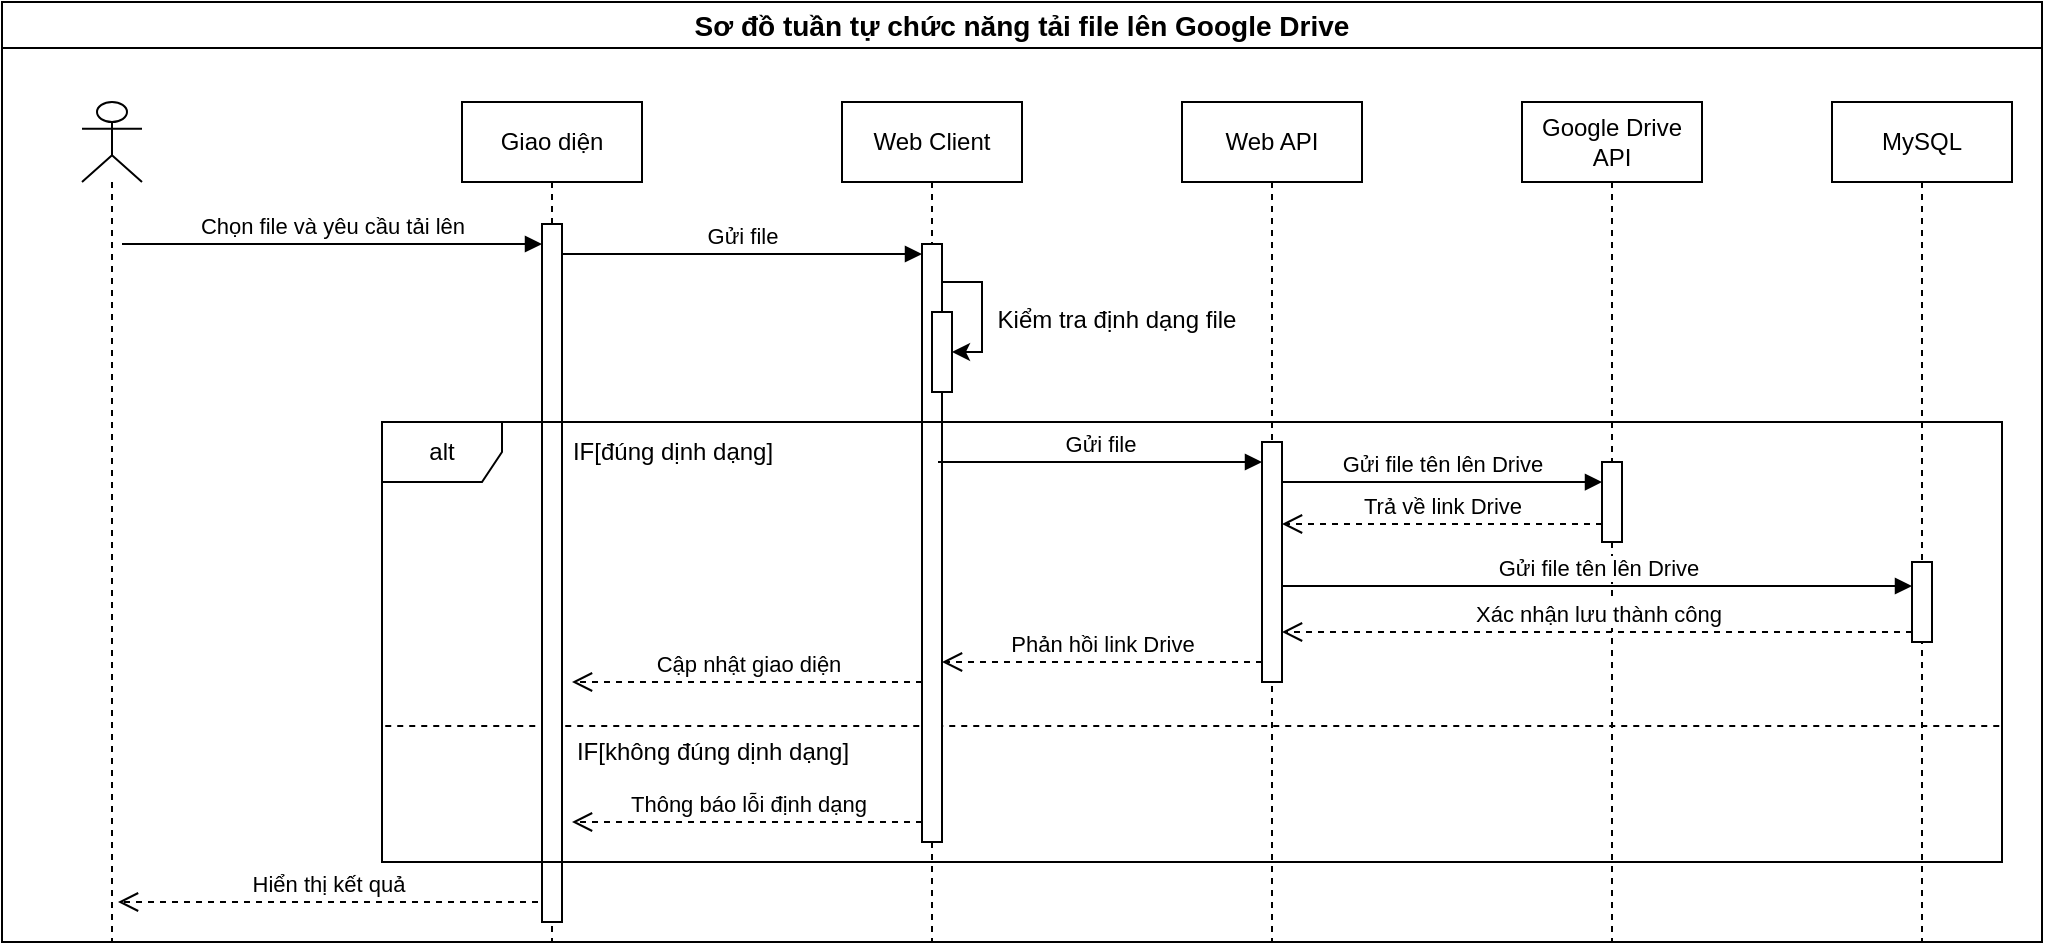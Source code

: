 <mxfile version="27.0.6">
  <diagram name="Page-1" id="rywLdXVY1mlkLjclWd0i">
    <mxGraphModel dx="1477" dy="831" grid="1" gridSize="10" guides="1" tooltips="1" connect="1" arrows="1" fold="1" page="1" pageScale="1" pageWidth="850" pageHeight="1100" math="0" shadow="0">
      <root>
        <mxCell id="0" />
        <mxCell id="1" parent="0" />
        <mxCell id="k7sDGMFfDudTpNTdSPQG-1" value="Sơ đồ tuần tự chức năng tải file lên Google Drive" style="swimlane;whiteSpace=wrap;html=1;startSize=23;fontSize=14;" vertex="1" parent="1">
          <mxGeometry x="255" y="310" width="1020" height="470" as="geometry" />
        </mxCell>
        <mxCell id="k7sDGMFfDudTpNTdSPQG-31" value="" style="endArrow=none;dashed=1;html=1;rounded=0;exitX=0.002;exitY=0.691;exitDx=0;exitDy=0;exitPerimeter=0;" edge="1" parent="k7sDGMFfDudTpNTdSPQG-1" source="k7sDGMFfDudTpNTdSPQG-28">
          <mxGeometry width="50" height="50" relative="1" as="geometry">
            <mxPoint x="280" y="362" as="sourcePoint" />
            <mxPoint x="1000" y="362" as="targetPoint" />
          </mxGeometry>
        </mxCell>
        <mxCell id="k7sDGMFfDudTpNTdSPQG-2" value="" style="shape=umlLifeline;perimeter=lifelinePerimeter;whiteSpace=wrap;html=1;container=1;dropTarget=0;collapsible=0;recursiveResize=0;outlineConnect=0;portConstraint=eastwest;newEdgeStyle={&quot;curved&quot;:0,&quot;rounded&quot;:0};participant=umlActor;" vertex="1" parent="k7sDGMFfDudTpNTdSPQG-1">
          <mxGeometry x="40" y="50" width="30" height="420" as="geometry" />
        </mxCell>
        <mxCell id="k7sDGMFfDudTpNTdSPQG-3" value="Giao diện" style="shape=umlLifeline;perimeter=lifelinePerimeter;whiteSpace=wrap;html=1;container=1;dropTarget=0;collapsible=0;recursiveResize=0;outlineConnect=0;portConstraint=eastwest;newEdgeStyle={&quot;curved&quot;:0,&quot;rounded&quot;:0};" vertex="1" parent="k7sDGMFfDudTpNTdSPQG-1">
          <mxGeometry x="230" y="50" width="90" height="420" as="geometry" />
        </mxCell>
        <mxCell id="k7sDGMFfDudTpNTdSPQG-4" value="" style="html=1;points=[[0,0,0,0,5],[0,1,0,0,-5],[1,0,0,0,5],[1,1,0,0,-5]];perimeter=orthogonalPerimeter;outlineConnect=0;targetShapes=umlLifeline;portConstraint=eastwest;newEdgeStyle={&quot;curved&quot;:0,&quot;rounded&quot;:0};" vertex="1" parent="k7sDGMFfDudTpNTdSPQG-3">
          <mxGeometry x="40" y="61" width="10" height="349" as="geometry" />
        </mxCell>
        <mxCell id="k7sDGMFfDudTpNTdSPQG-6" value="Web API" style="shape=umlLifeline;perimeter=lifelinePerimeter;whiteSpace=wrap;html=1;container=1;dropTarget=0;collapsible=0;recursiveResize=0;outlineConnect=0;portConstraint=eastwest;newEdgeStyle={&quot;curved&quot;:0,&quot;rounded&quot;:0};" vertex="1" parent="k7sDGMFfDudTpNTdSPQG-1">
          <mxGeometry x="590" y="50" width="90" height="420" as="geometry" />
        </mxCell>
        <mxCell id="k7sDGMFfDudTpNTdSPQG-33" value="&lt;span style=&quot;color: rgba(0, 0, 0, 0); font-family: monospace; font-size: 0px; text-align: start;&quot;&gt;%3CmxGraphModel%3E%3Croot%3E%3CmxCell%20id%3D%220%22%2F%3E%3CmxCell%20id%3D%221%22%20parent%3D%220%22%2F%3E%3CmxCell%20id%3D%222%22%20value%3D%22Web%20Client%22%20style%3D%22shape%3DumlLifeline%3Bperimeter%3DlifelinePerimeter%3BwhiteSpace%3Dwrap%3Bhtml%3D1%3Bcontainer%3D1%3BdropTarget%3D0%3Bcollapsible%3D0%3BrecursiveResize%3D0%3BoutlineConnect%3D0%3BportConstraint%3Deastwest%3BnewEdgeStyle%3D%7B%26quot%3Bcurved%26quot%3B%3A0%2C%26quot%3Brounded%26quot%3B%3A0%7D%3B%22%20vertex%3D%221%22%20parent%3D%221%22%3E%3CmxGeometry%20x%3D%22690%22%20y%3D%22360%22%20width%3D%2290%22%20height%3D%22200%22%20as%3D%22geometry%22%2F%3E%3C%2FmxCell%3E%3CmxCell%20id%3D%223%22%20value%3D%22%22%20style%3D%22html%3D1%3Bpoints%3D%5B%5B0%2C0%2C0%2C0%2C5%5D%2C%5B0%2C1%2C0%2C0%2C-5%5D%2C%5B1%2C0%2C0%2C0%2C5%5D%2C%5B1%2C1%2C0%2C0%2C-5%5D%5D%3Bperimeter%3DorthogonalPerimeter%3BoutlineConnect%3D0%3BtargetShapes%3DumlLifeline%3BportConstraint%3Deastwest%3BnewEdgeStyle%3D%7B%26quot%3Bcurved%26quot%3B%3A0%2C%26quot%3Brounded%26quot%3B%3A0%7D%3B%22%20vertex%3D%221%22%20parent%3D%222%22%3E%3CmxGeometry%20x%3D%2240%22%20y%3D%22191%22%20width%3D%2210%22%20height%3D%2280%22%20as%3D%22geometry%22%2F%3E%3C%2FmxCell%3E%3CmxCell%20id%3D%224%22%20value%3D%22%22%20style%3D%22html%3D1%3Bpoints%3D%5B%5B0%2C0%2C0%2C0%2C5%5D%2C%5B0%2C1%2C0%2C0%2C-5%5D%2C%5B1%2C0%2C0%2C0%2C5%5D%2C%5B1%2C1%2C0%2C0%2C-5%5D%5D%3Bperimeter%3DorthogonalPerimeter%3BoutlineConnect%3D0%3BtargetShapes%3DumlLifeline%3BportConstraint%3Deastwest%3BnewEdgeStyle%3D%7B%26quot%3Bcurved%26quot%3B%3A0%2C%26quot%3Brounded%26quot%3B%3A0%7D%3B%22%20vertex%3D%221%22%20parent%3D%222%22%3E%3CmxGeometry%20x%3D%2240%22%20y%3D%2275%22%20width%3D%2210%22%20height%3D%2280%22%20as%3D%22geometry%22%2F%3E%3C%2FmxCell%3E%3C%2Froot%3E%3C%2FmxGraphModel%3E&lt;/span&gt;" style="html=1;points=[[0,0,0,0,5],[0,1,0,0,-5],[1,0,0,0,5],[1,1,0,0,-5]];perimeter=orthogonalPerimeter;outlineConnect=0;targetShapes=umlLifeline;portConstraint=eastwest;newEdgeStyle={&quot;curved&quot;:0,&quot;rounded&quot;:0};" vertex="1" parent="k7sDGMFfDudTpNTdSPQG-6">
          <mxGeometry x="40" y="170" width="10" height="120" as="geometry" />
        </mxCell>
        <mxCell id="k7sDGMFfDudTpNTdSPQG-8" value="Google Drive API" style="shape=umlLifeline;perimeter=lifelinePerimeter;whiteSpace=wrap;html=1;container=1;dropTarget=0;collapsible=0;recursiveResize=0;outlineConnect=0;portConstraint=eastwest;newEdgeStyle={&quot;curved&quot;:0,&quot;rounded&quot;:0};" vertex="1" parent="k7sDGMFfDudTpNTdSPQG-1">
          <mxGeometry x="760" y="50" width="90" height="420" as="geometry" />
        </mxCell>
        <mxCell id="k7sDGMFfDudTpNTdSPQG-10" value="Chọn file và yêu cầu tải lên" style="html=1;verticalAlign=bottom;endArrow=block;curved=0;rounded=0;" edge="1" parent="k7sDGMFfDudTpNTdSPQG-1">
          <mxGeometry width="80" relative="1" as="geometry">
            <mxPoint x="60" y="121" as="sourcePoint" />
            <mxPoint x="270" y="121" as="targetPoint" />
          </mxGeometry>
        </mxCell>
        <mxCell id="k7sDGMFfDudTpNTdSPQG-11" value="Gửi file" style="html=1;verticalAlign=bottom;endArrow=block;curved=0;rounded=0;entryX=0;entryY=0;entryDx=0;entryDy=5;entryPerimeter=0;" edge="1" parent="k7sDGMFfDudTpNTdSPQG-1" source="k7sDGMFfDudTpNTdSPQG-4" target="k7sDGMFfDudTpNTdSPQG-17">
          <mxGeometry width="80" relative="1" as="geometry">
            <mxPoint x="290" y="131" as="sourcePoint" />
            <mxPoint x="510" y="131" as="targetPoint" />
          </mxGeometry>
        </mxCell>
        <mxCell id="k7sDGMFfDudTpNTdSPQG-15" value="Hiển thị kết quả" style="html=1;verticalAlign=bottom;endArrow=open;dashed=1;endSize=8;curved=0;rounded=0;" edge="1" parent="k7sDGMFfDudTpNTdSPQG-1">
          <mxGeometry relative="1" as="geometry">
            <mxPoint x="268" y="450" as="sourcePoint" />
            <mxPoint x="58" y="450" as="targetPoint" />
          </mxGeometry>
        </mxCell>
        <mxCell id="k7sDGMFfDudTpNTdSPQG-16" value="Web Client" style="shape=umlLifeline;perimeter=lifelinePerimeter;whiteSpace=wrap;html=1;container=1;dropTarget=0;collapsible=0;recursiveResize=0;outlineConnect=0;portConstraint=eastwest;newEdgeStyle={&quot;curved&quot;:0,&quot;rounded&quot;:0};" vertex="1" parent="k7sDGMFfDudTpNTdSPQG-1">
          <mxGeometry x="420" y="50" width="90" height="420" as="geometry" />
        </mxCell>
        <mxCell id="k7sDGMFfDudTpNTdSPQG-17" value="&lt;span style=&quot;color: rgba(0, 0, 0, 0); font-family: monospace; font-size: 0px; text-align: start;&quot;&gt;%3CmxGraphModel%3E%3Croot%3E%3CmxCell%20id%3D%220%22%2F%3E%3CmxCell%20id%3D%221%22%20parent%3D%220%22%2F%3E%3CmxCell%20id%3D%222%22%20value%3D%22Web%20Client%22%20style%3D%22shape%3DumlLifeline%3Bperimeter%3DlifelinePerimeter%3BwhiteSpace%3Dwrap%3Bhtml%3D1%3Bcontainer%3D1%3BdropTarget%3D0%3Bcollapsible%3D0%3BrecursiveResize%3D0%3BoutlineConnect%3D0%3BportConstraint%3Deastwest%3BnewEdgeStyle%3D%7B%26quot%3Bcurved%26quot%3B%3A0%2C%26quot%3Brounded%26quot%3B%3A0%7D%3B%22%20vertex%3D%221%22%20parent%3D%221%22%3E%3CmxGeometry%20x%3D%22690%22%20y%3D%22360%22%20width%3D%2290%22%20height%3D%22200%22%20as%3D%22geometry%22%2F%3E%3C%2FmxCell%3E%3CmxCell%20id%3D%223%22%20value%3D%22%22%20style%3D%22html%3D1%3Bpoints%3D%5B%5B0%2C0%2C0%2C0%2C5%5D%2C%5B0%2C1%2C0%2C0%2C-5%5D%2C%5B1%2C0%2C0%2C0%2C5%5D%2C%5B1%2C1%2C0%2C0%2C-5%5D%5D%3Bperimeter%3DorthogonalPerimeter%3BoutlineConnect%3D0%3BtargetShapes%3DumlLifeline%3BportConstraint%3Deastwest%3BnewEdgeStyle%3D%7B%26quot%3Bcurved%26quot%3B%3A0%2C%26quot%3Brounded%26quot%3B%3A0%7D%3B%22%20vertex%3D%221%22%20parent%3D%222%22%3E%3CmxGeometry%20x%3D%2240%22%20y%3D%22191%22%20width%3D%2210%22%20height%3D%2280%22%20as%3D%22geometry%22%2F%3E%3C%2FmxCell%3E%3CmxCell%20id%3D%224%22%20value%3D%22%22%20style%3D%22html%3D1%3Bpoints%3D%5B%5B0%2C0%2C0%2C0%2C5%5D%2C%5B0%2C1%2C0%2C0%2C-5%5D%2C%5B1%2C0%2C0%2C0%2C5%5D%2C%5B1%2C1%2C0%2C0%2C-5%5D%5D%3Bperimeter%3DorthogonalPerimeter%3BoutlineConnect%3D0%3BtargetShapes%3DumlLifeline%3BportConstraint%3Deastwest%3BnewEdgeStyle%3D%7B%26quot%3Bcurved%26quot%3B%3A0%2C%26quot%3Brounded%26quot%3B%3A0%7D%3B%22%20vertex%3D%221%22%20parent%3D%222%22%3E%3CmxGeometry%20x%3D%2240%22%20y%3D%2275%22%20width%3D%2210%22%20height%3D%2280%22%20as%3D%22geometry%22%2F%3E%3C%2FmxCell%3E%3C%2Froot%3E%3C%2FmxGraphModel%3E&lt;/span&gt;" style="html=1;points=[[0,0,0,0,5],[0,1,0,0,-5],[1,0,0,0,5],[1,1,0,0,-5]];perimeter=orthogonalPerimeter;outlineConnect=0;targetShapes=umlLifeline;portConstraint=eastwest;newEdgeStyle={&quot;curved&quot;:0,&quot;rounded&quot;:0};" vertex="1" parent="k7sDGMFfDudTpNTdSPQG-16">
          <mxGeometry x="40" y="71" width="10" height="299" as="geometry" />
        </mxCell>
        <mxCell id="k7sDGMFfDudTpNTdSPQG-23" value="&lt;span style=&quot;color: rgba(0, 0, 0, 0); font-family: monospace; font-size: 0px; text-align: start;&quot;&gt;%3CmxGraphModel%3E%3Croot%3E%3CmxCell%20id%3D%220%22%2F%3E%3CmxCell%20id%3D%221%22%20parent%3D%220%22%2F%3E%3CmxCell%20id%3D%222%22%20value%3D%22Web%20Client%22%20style%3D%22shape%3DumlLifeline%3Bperimeter%3DlifelinePerimeter%3BwhiteSpace%3Dwrap%3Bhtml%3D1%3Bcontainer%3D1%3BdropTarget%3D0%3Bcollapsible%3D0%3BrecursiveResize%3D0%3BoutlineConnect%3D0%3BportConstraint%3Deastwest%3BnewEdgeStyle%3D%7B%26quot%3Bcurved%26quot%3B%3A0%2C%26quot%3Brounded%26quot%3B%3A0%7D%3B%22%20vertex%3D%221%22%20parent%3D%221%22%3E%3CmxGeometry%20x%3D%22690%22%20y%3D%22360%22%20width%3D%2290%22%20height%3D%22200%22%20as%3D%22geometry%22%2F%3E%3C%2FmxCell%3E%3CmxCell%20id%3D%223%22%20value%3D%22%22%20style%3D%22html%3D1%3Bpoints%3D%5B%5B0%2C0%2C0%2C0%2C5%5D%2C%5B0%2C1%2C0%2C0%2C-5%5D%2C%5B1%2C0%2C0%2C0%2C5%5D%2C%5B1%2C1%2C0%2C0%2C-5%5D%5D%3Bperimeter%3DorthogonalPerimeter%3BoutlineConnect%3D0%3BtargetShapes%3DumlLifeline%3BportConstraint%3Deastwest%3BnewEdgeStyle%3D%7B%26quot%3Bcurved%26quot%3B%3A0%2C%26quot%3Brounded%26quot%3B%3A0%7D%3B%22%20vertex%3D%221%22%20parent%3D%222%22%3E%3CmxGeometry%20x%3D%2240%22%20y%3D%22191%22%20width%3D%2210%22%20height%3D%2280%22%20as%3D%22geometry%22%2F%3E%3C%2FmxCell%3E%3CmxCell%20id%3D%224%22%20value%3D%22%22%20style%3D%22html%3D1%3Bpoints%3D%5B%5B0%2C0%2C0%2C0%2C5%5D%2C%5B0%2C1%2C0%2C0%2C-5%5D%2C%5B1%2C0%2C0%2C0%2C5%5D%2C%5B1%2C1%2C0%2C0%2C-5%5D%5D%3Bperimeter%3DorthogonalPerimeter%3BoutlineConnect%3D0%3BtargetShapes%3DumlLifeline%3BportConstraint%3Deastwest%3BnewEdgeStyle%3D%7B%26quot%3Bcurved%26quot%3B%3A0%2C%26quot%3Brounded%26quot%3B%3A0%7D%3B%22%20vertex%3D%221%22%20parent%3D%222%22%3E%3CmxGeometry%20x%3D%2240%22%20y%3D%2275%22%20width%3D%2210%22%20height%3D%2280%22%20as%3D%22geometry%22%2F%3E%3C%2FmxCell%3E%3C%2Froot%3E%3C%2FmxGraphModel%3E&lt;/span&gt;" style="html=1;points=[[0,0,0,0,5],[0,1,0,0,-5],[1,0,0,0,5],[1,1,0,0,-5]];perimeter=orthogonalPerimeter;outlineConnect=0;targetShapes=umlLifeline;portConstraint=eastwest;newEdgeStyle={&quot;curved&quot;:0,&quot;rounded&quot;:0};" vertex="1" parent="k7sDGMFfDudTpNTdSPQG-1">
          <mxGeometry x="465" y="155" width="10" height="40" as="geometry" />
        </mxCell>
        <mxCell id="k7sDGMFfDudTpNTdSPQG-24" style="edgeStyle=orthogonalEdgeStyle;rounded=0;orthogonalLoop=1;jettySize=auto;html=1;curved=0;" edge="1" parent="k7sDGMFfDudTpNTdSPQG-1" source="k7sDGMFfDudTpNTdSPQG-17" target="k7sDGMFfDudTpNTdSPQG-23">
          <mxGeometry relative="1" as="geometry">
            <Array as="points">
              <mxPoint x="490" y="140" />
              <mxPoint x="490" y="175" />
            </Array>
          </mxGeometry>
        </mxCell>
        <mxCell id="k7sDGMFfDudTpNTdSPQG-25" value="Kiểm tra định dạng file" style="text;html=1;align=center;verticalAlign=middle;resizable=0;points=[];autosize=1;strokeColor=none;fillColor=none;" vertex="1" parent="k7sDGMFfDudTpNTdSPQG-1">
          <mxGeometry x="487" y="144" width="140" height="30" as="geometry" />
        </mxCell>
        <mxCell id="k7sDGMFfDudTpNTdSPQG-27" value="MySQL" style="shape=umlLifeline;perimeter=lifelinePerimeter;whiteSpace=wrap;html=1;container=1;dropTarget=0;collapsible=0;recursiveResize=0;outlineConnect=0;portConstraint=eastwest;newEdgeStyle={&quot;curved&quot;:0,&quot;rounded&quot;:0};" vertex="1" parent="k7sDGMFfDudTpNTdSPQG-1">
          <mxGeometry x="915" y="50" width="90" height="420" as="geometry" />
        </mxCell>
        <mxCell id="k7sDGMFfDudTpNTdSPQG-43" value="&lt;span style=&quot;color: rgba(0, 0, 0, 0); font-family: monospace; font-size: 0px; text-align: start;&quot;&gt;%3CmxGraphModel%3E%3Croot%3E%3CmxCell%20id%3D%220%22%2F%3E%3CmxCell%20id%3D%221%22%20parent%3D%220%22%2F%3E%3CmxCell%20id%3D%222%22%20value%3D%22Web%20Client%22%20style%3D%22shape%3DumlLifeline%3Bperimeter%3DlifelinePerimeter%3BwhiteSpace%3Dwrap%3Bhtml%3D1%3Bcontainer%3D1%3BdropTarget%3D0%3Bcollapsible%3D0%3BrecursiveResize%3D0%3BoutlineConnect%3D0%3BportConstraint%3Deastwest%3BnewEdgeStyle%3D%7B%26quot%3Bcurved%26quot%3B%3A0%2C%26quot%3Brounded%26quot%3B%3A0%7D%3B%22%20vertex%3D%221%22%20parent%3D%221%22%3E%3CmxGeometry%20x%3D%22690%22%20y%3D%22360%22%20width%3D%2290%22%20height%3D%22200%22%20as%3D%22geometry%22%2F%3E%3C%2FmxCell%3E%3CmxCell%20id%3D%223%22%20value%3D%22%22%20style%3D%22html%3D1%3Bpoints%3D%5B%5B0%2C0%2C0%2C0%2C5%5D%2C%5B0%2C1%2C0%2C0%2C-5%5D%2C%5B1%2C0%2C0%2C0%2C5%5D%2C%5B1%2C1%2C0%2C0%2C-5%5D%5D%3Bperimeter%3DorthogonalPerimeter%3BoutlineConnect%3D0%3BtargetShapes%3DumlLifeline%3BportConstraint%3Deastwest%3BnewEdgeStyle%3D%7B%26quot%3Bcurved%26quot%3B%3A0%2C%26quot%3Brounded%26quot%3B%3A0%7D%3B%22%20vertex%3D%221%22%20parent%3D%222%22%3E%3CmxGeometry%20x%3D%2240%22%20y%3D%22191%22%20width%3D%2210%22%20height%3D%2280%22%20as%3D%22geometry%22%2F%3E%3C%2FmxCell%3E%3CmxCell%20id%3D%224%22%20value%3D%22%22%20style%3D%22html%3D1%3Bpoints%3D%5B%5B0%2C0%2C0%2C0%2C5%5D%2C%5B0%2C1%2C0%2C0%2C-5%5D%2C%5B1%2C0%2C0%2C0%2C5%5D%2C%5B1%2C1%2C0%2C0%2C-5%5D%5D%3Bperimeter%3DorthogonalPerimeter%3BoutlineConnect%3D0%3BtargetShapes%3DumlLifeline%3BportConstraint%3Deastwest%3BnewEdgeStyle%3D%7B%26quot%3Bcurved%26quot%3B%3A0%2C%26quot%3Brounded%26quot%3B%3A0%7D%3B%22%20vertex%3D%221%22%20parent%3D%222%22%3E%3CmxGeometry%20x%3D%2240%22%20y%3D%2275%22%20width%3D%2210%22%20height%3D%2280%22%20as%3D%22geometry%22%2F%3E%3C%2FmxCell%3E%3C%2Froot%3E%3C%2FmxGraphModel%3E&lt;/span&gt;" style="html=1;points=[[0,0,0,0,5],[0,1,0,0,-5],[1,0,0,0,5],[1,1,0,0,-5]];perimeter=orthogonalPerimeter;outlineConnect=0;targetShapes=umlLifeline;portConstraint=eastwest;newEdgeStyle={&quot;curved&quot;:0,&quot;rounded&quot;:0};" vertex="1" parent="k7sDGMFfDudTpNTdSPQG-27">
          <mxGeometry x="40" y="230" width="10" height="40" as="geometry" />
        </mxCell>
        <mxCell id="k7sDGMFfDudTpNTdSPQG-28" value="alt" style="shape=umlFrame;whiteSpace=wrap;html=1;pointerEvents=0;" vertex="1" parent="k7sDGMFfDudTpNTdSPQG-1">
          <mxGeometry x="190" y="210" width="810" height="220" as="geometry" />
        </mxCell>
        <mxCell id="k7sDGMFfDudTpNTdSPQG-29" value="IF[đúng dịnh dạng]" style="text;html=1;align=center;verticalAlign=middle;resizable=0;points=[];autosize=1;strokeColor=none;fillColor=none;" vertex="1" parent="k7sDGMFfDudTpNTdSPQG-1">
          <mxGeometry x="275" y="210" width="120" height="30" as="geometry" />
        </mxCell>
        <mxCell id="k7sDGMFfDudTpNTdSPQG-30" value="IF[không đúng dịnh dạng]" style="text;html=1;align=center;verticalAlign=middle;resizable=0;points=[];autosize=1;strokeColor=none;fillColor=none;" vertex="1" parent="k7sDGMFfDudTpNTdSPQG-1">
          <mxGeometry x="275" y="360" width="160" height="30" as="geometry" />
        </mxCell>
        <mxCell id="k7sDGMFfDudTpNTdSPQG-32" value="Gửi file" style="html=1;verticalAlign=bottom;endArrow=block;curved=0;rounded=0;" edge="1" parent="k7sDGMFfDudTpNTdSPQG-1" target="k7sDGMFfDudTpNTdSPQG-33">
          <mxGeometry width="80" relative="1" as="geometry">
            <mxPoint x="468" y="230" as="sourcePoint" />
            <mxPoint x="625" y="230" as="targetPoint" />
          </mxGeometry>
        </mxCell>
        <mxCell id="k7sDGMFfDudTpNTdSPQG-34" value="&lt;span style=&quot;color: rgba(0, 0, 0, 0); font-family: monospace; font-size: 0px; text-align: start;&quot;&gt;%3CmxGraphModel%3E%3Croot%3E%3CmxCell%20id%3D%220%22%2F%3E%3CmxCell%20id%3D%221%22%20parent%3D%220%22%2F%3E%3CmxCell%20id%3D%222%22%20value%3D%22Web%20Client%22%20style%3D%22shape%3DumlLifeline%3Bperimeter%3DlifelinePerimeter%3BwhiteSpace%3Dwrap%3Bhtml%3D1%3Bcontainer%3D1%3BdropTarget%3D0%3Bcollapsible%3D0%3BrecursiveResize%3D0%3BoutlineConnect%3D0%3BportConstraint%3Deastwest%3BnewEdgeStyle%3D%7B%26quot%3Bcurved%26quot%3B%3A0%2C%26quot%3Brounded%26quot%3B%3A0%7D%3B%22%20vertex%3D%221%22%20parent%3D%221%22%3E%3CmxGeometry%20x%3D%22690%22%20y%3D%22360%22%20width%3D%2290%22%20height%3D%22200%22%20as%3D%22geometry%22%2F%3E%3C%2FmxCell%3E%3CmxCell%20id%3D%223%22%20value%3D%22%22%20style%3D%22html%3D1%3Bpoints%3D%5B%5B0%2C0%2C0%2C0%2C5%5D%2C%5B0%2C1%2C0%2C0%2C-5%5D%2C%5B1%2C0%2C0%2C0%2C5%5D%2C%5B1%2C1%2C0%2C0%2C-5%5D%5D%3Bperimeter%3DorthogonalPerimeter%3BoutlineConnect%3D0%3BtargetShapes%3DumlLifeline%3BportConstraint%3Deastwest%3BnewEdgeStyle%3D%7B%26quot%3Bcurved%26quot%3B%3A0%2C%26quot%3Brounded%26quot%3B%3A0%7D%3B%22%20vertex%3D%221%22%20parent%3D%222%22%3E%3CmxGeometry%20x%3D%2240%22%20y%3D%22191%22%20width%3D%2210%22%20height%3D%2280%22%20as%3D%22geometry%22%2F%3E%3C%2FmxCell%3E%3CmxCell%20id%3D%224%22%20value%3D%22%22%20style%3D%22html%3D1%3Bpoints%3D%5B%5B0%2C0%2C0%2C0%2C5%5D%2C%5B0%2C1%2C0%2C0%2C-5%5D%2C%5B1%2C0%2C0%2C0%2C5%5D%2C%5B1%2C1%2C0%2C0%2C-5%5D%5D%3Bperimeter%3DorthogonalPerimeter%3BoutlineConnect%3D0%3BtargetShapes%3DumlLifeline%3BportConstraint%3Deastwest%3BnewEdgeStyle%3D%7B%26quot%3Bcurved%26quot%3B%3A0%2C%26quot%3Brounded%26quot%3B%3A0%7D%3B%22%20vertex%3D%221%22%20parent%3D%222%22%3E%3CmxGeometry%20x%3D%2240%22%20y%3D%2275%22%20width%3D%2210%22%20height%3D%2280%22%20as%3D%22geometry%22%2F%3E%3C%2FmxCell%3E%3C%2Froot%3E%3C%2FmxGraphModel%3E&lt;/span&gt;" style="html=1;points=[[0,0,0,0,5],[0,1,0,0,-5],[1,0,0,0,5],[1,1,0,0,-5]];perimeter=orthogonalPerimeter;outlineConnect=0;targetShapes=umlLifeline;portConstraint=eastwest;newEdgeStyle={&quot;curved&quot;:0,&quot;rounded&quot;:0};" vertex="1" parent="k7sDGMFfDudTpNTdSPQG-1">
          <mxGeometry x="800" y="230" width="10" height="40" as="geometry" />
        </mxCell>
        <mxCell id="k7sDGMFfDudTpNTdSPQG-35" value="Gửi file tên lên Drive" style="html=1;verticalAlign=bottom;endArrow=block;curved=0;rounded=0;" edge="1" parent="k7sDGMFfDudTpNTdSPQG-1" source="k7sDGMFfDudTpNTdSPQG-33">
          <mxGeometry width="80" relative="1" as="geometry">
            <mxPoint x="645" y="240.0" as="sourcePoint" />
            <mxPoint x="800" y="240.02" as="targetPoint" />
          </mxGeometry>
        </mxCell>
        <mxCell id="k7sDGMFfDudTpNTdSPQG-36" value="Trả về link Drive" style="html=1;verticalAlign=bottom;endArrow=open;dashed=1;endSize=8;curved=0;rounded=0;" edge="1" parent="k7sDGMFfDudTpNTdSPQG-1" target="k7sDGMFfDudTpNTdSPQG-33">
          <mxGeometry relative="1" as="geometry">
            <mxPoint x="800" y="261" as="sourcePoint" />
            <mxPoint x="590" y="261" as="targetPoint" />
          </mxGeometry>
        </mxCell>
        <mxCell id="k7sDGMFfDudTpNTdSPQG-37" value="Gửi file tên lên Drive" style="html=1;verticalAlign=bottom;endArrow=block;curved=0;rounded=0;" edge="1" parent="k7sDGMFfDudTpNTdSPQG-1" target="k7sDGMFfDudTpNTdSPQG-43">
          <mxGeometry width="80" relative="1" as="geometry">
            <mxPoint x="640" y="292" as="sourcePoint" />
            <mxPoint x="959.5" y="292" as="targetPoint" />
          </mxGeometry>
        </mxCell>
        <mxCell id="k7sDGMFfDudTpNTdSPQG-38" value="Xác nhận lưu thành công" style="html=1;verticalAlign=bottom;endArrow=open;dashed=1;endSize=8;curved=0;rounded=0;" edge="1" parent="k7sDGMFfDudTpNTdSPQG-1">
          <mxGeometry relative="1" as="geometry">
            <mxPoint x="955" y="315" as="sourcePoint" />
            <mxPoint x="640" y="315" as="targetPoint" />
          </mxGeometry>
        </mxCell>
        <mxCell id="k7sDGMFfDudTpNTdSPQG-39" value="Phản hồi link Drive" style="html=1;verticalAlign=bottom;endArrow=open;dashed=1;endSize=8;curved=0;rounded=0;" edge="1" parent="k7sDGMFfDudTpNTdSPQG-1" target="k7sDGMFfDudTpNTdSPQG-17">
          <mxGeometry relative="1" as="geometry">
            <mxPoint x="630" y="330" as="sourcePoint" />
            <mxPoint x="475" y="330" as="targetPoint" />
          </mxGeometry>
        </mxCell>
        <mxCell id="k7sDGMFfDudTpNTdSPQG-41" value="Thông báo lỗi định dạng" style="html=1;verticalAlign=bottom;endArrow=open;dashed=1;endSize=8;curved=0;rounded=0;" edge="1" parent="k7sDGMFfDudTpNTdSPQG-1">
          <mxGeometry x="0.001" relative="1" as="geometry">
            <mxPoint x="460" y="410" as="sourcePoint" />
            <mxPoint x="285" y="410" as="targetPoint" />
            <mxPoint as="offset" />
          </mxGeometry>
        </mxCell>
        <mxCell id="k7sDGMFfDudTpNTdSPQG-42" value="Cập nhật giao diện" style="html=1;verticalAlign=bottom;endArrow=open;dashed=1;endSize=8;curved=0;rounded=0;" edge="1" parent="k7sDGMFfDudTpNTdSPQG-1">
          <mxGeometry x="0.001" relative="1" as="geometry">
            <mxPoint x="460" y="340" as="sourcePoint" />
            <mxPoint x="285" y="340" as="targetPoint" />
            <mxPoint as="offset" />
          </mxGeometry>
        </mxCell>
      </root>
    </mxGraphModel>
  </diagram>
</mxfile>
